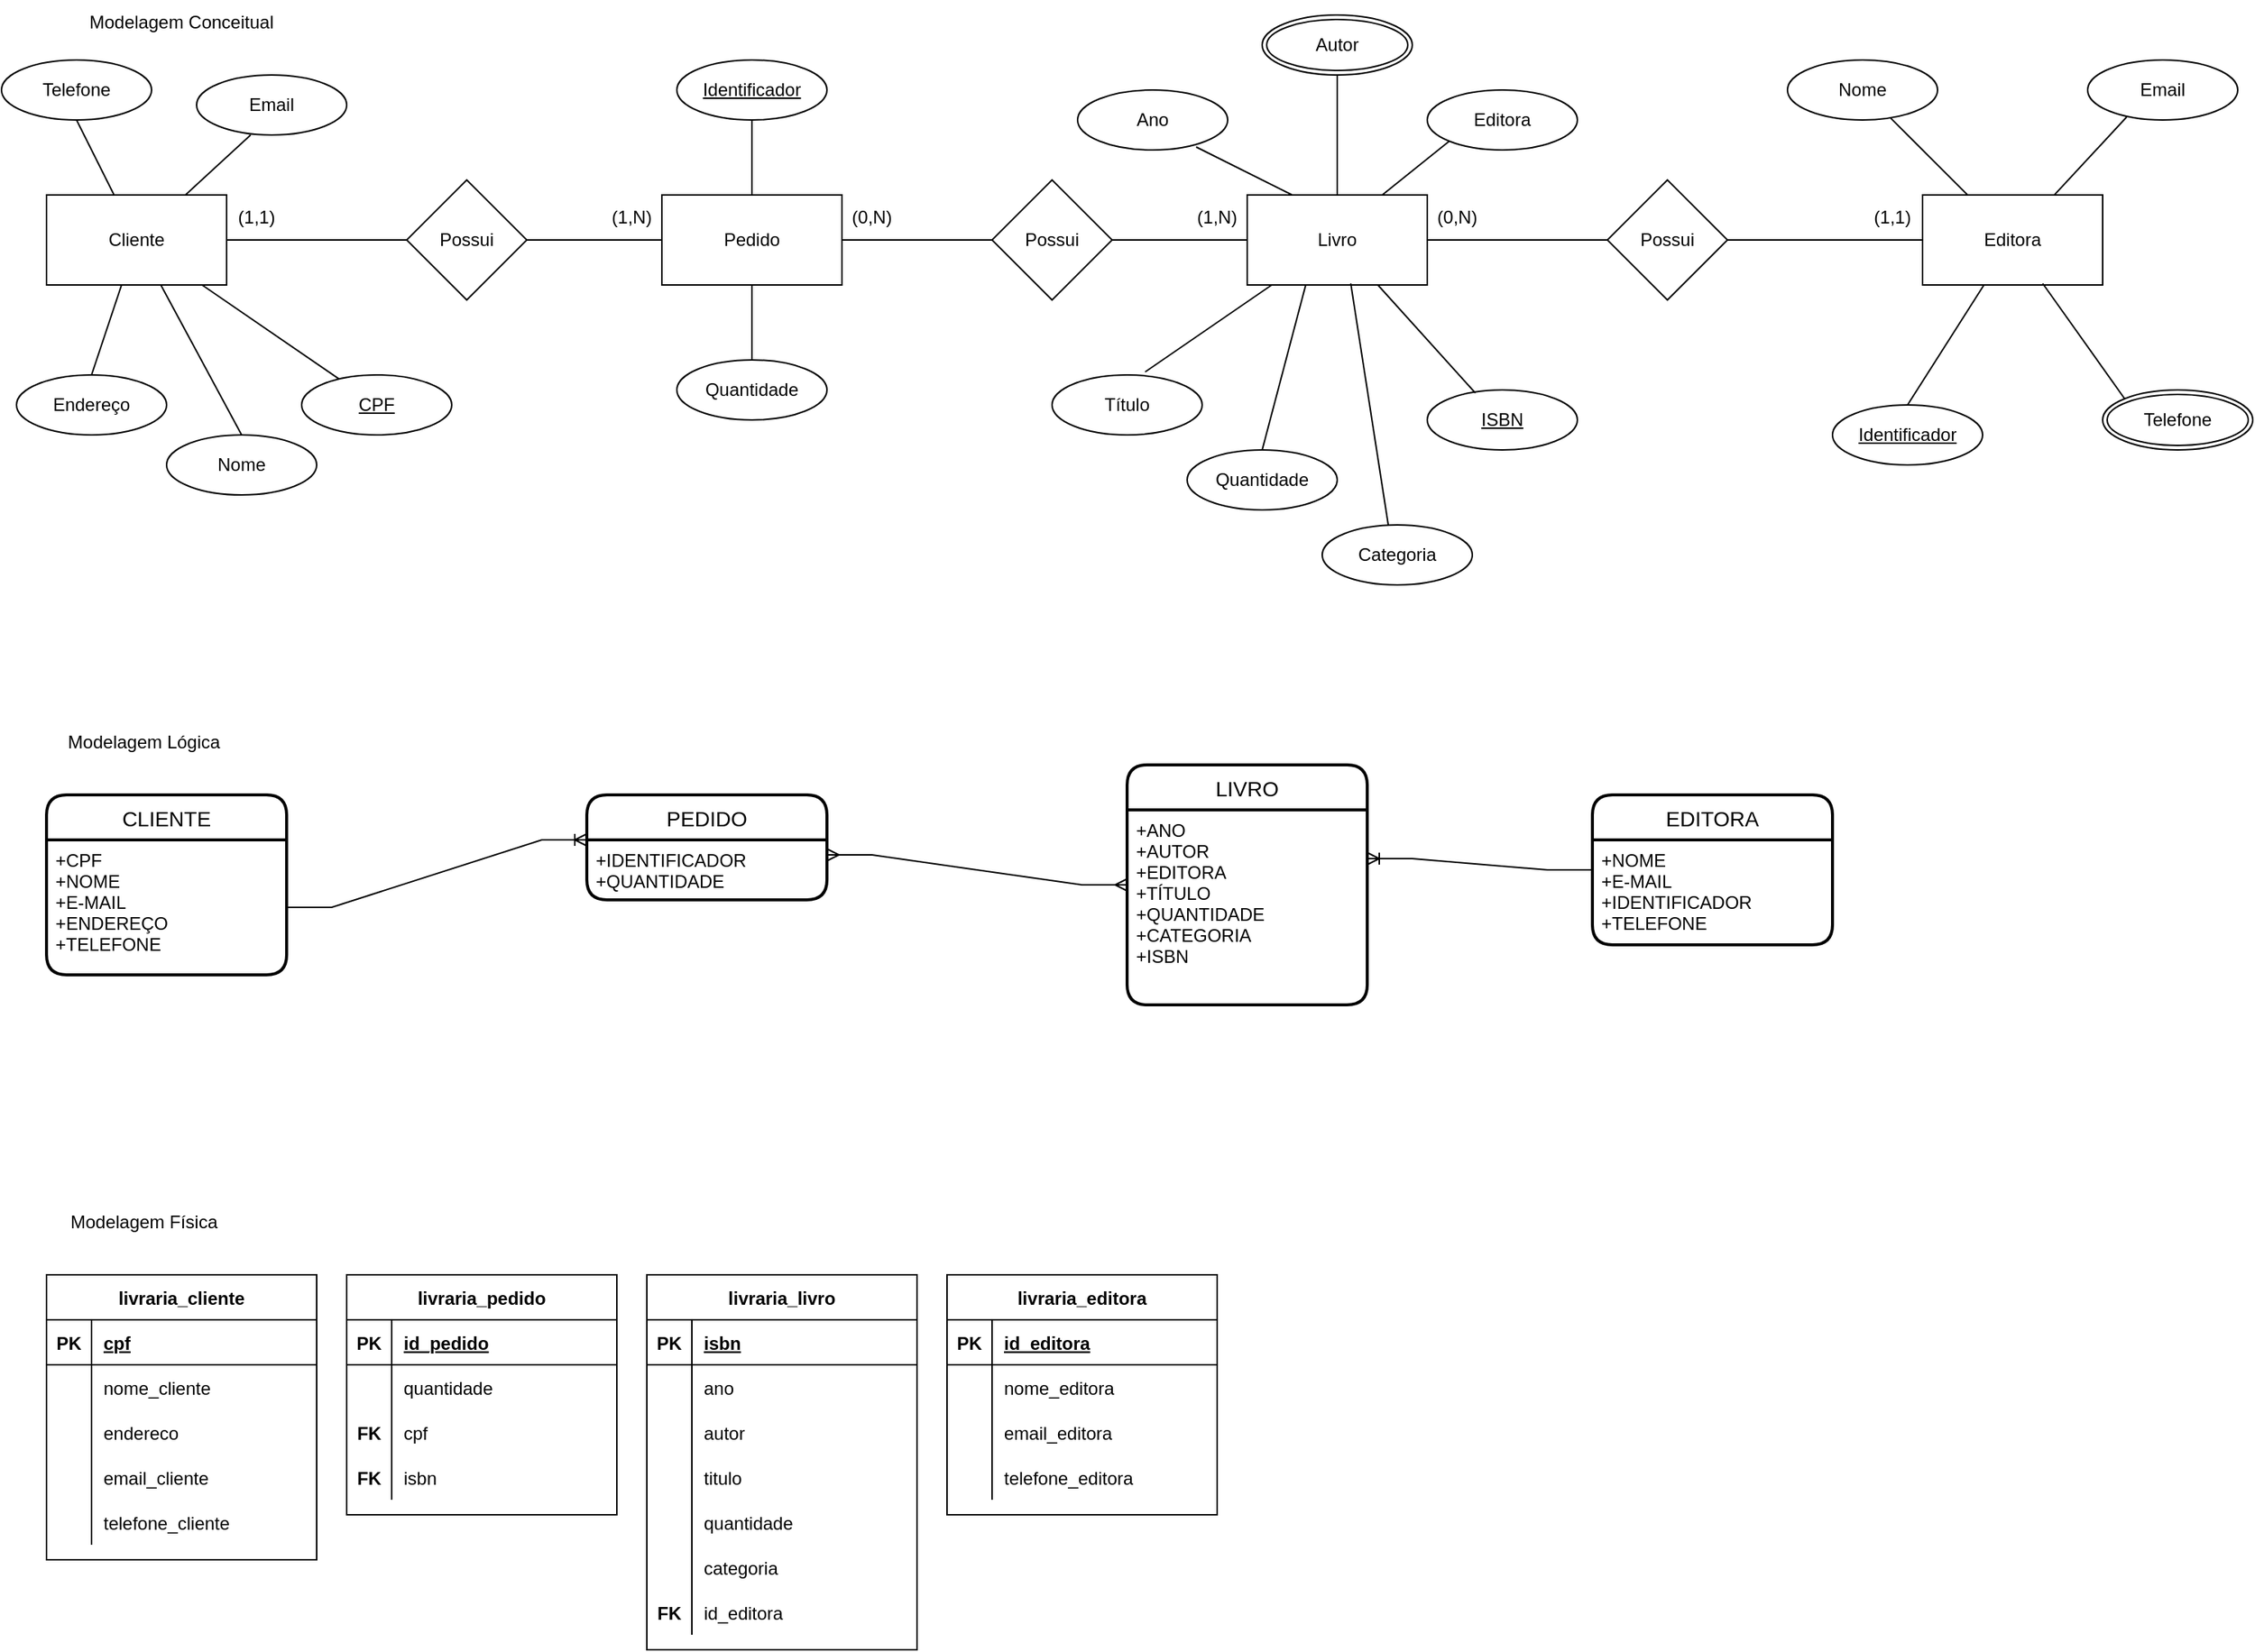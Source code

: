 <mxfile version="17.1.2" type="device"><diagram id="aeL4NRIXxnuGBuLV5gq4" name="Page-1"><mxGraphModel dx="1038" dy="579" grid="1" gridSize="10" guides="1" tooltips="1" connect="1" arrows="1" fold="1" page="1" pageScale="1" pageWidth="1654" pageHeight="1169" math="0" shadow="0"><root><mxCell id="0"/><mxCell id="1" parent="0"/><mxCell id="nJpO9xLrnRlAVoYFK3Wr-1" value="Cliente" style="rounded=0;whiteSpace=wrap;html=1;" parent="1" vertex="1"><mxGeometry x="40" y="140" width="120" height="60" as="geometry"/></mxCell><mxCell id="nJpO9xLrnRlAVoYFK3Wr-2" value="Livro" style="rounded=0;whiteSpace=wrap;html=1;" parent="1" vertex="1"><mxGeometry x="840" y="140" width="120" height="60" as="geometry"/></mxCell><mxCell id="nJpO9xLrnRlAVoYFK3Wr-3" value="Editora" style="rounded=0;whiteSpace=wrap;html=1;" parent="1" vertex="1"><mxGeometry x="1290" y="140" width="120" height="60" as="geometry"/></mxCell><mxCell id="nJpO9xLrnRlAVoYFK3Wr-4" value="Pedido" style="rounded=0;whiteSpace=wrap;html=1;" parent="1" vertex="1"><mxGeometry x="450" y="140" width="120" height="60" as="geometry"/></mxCell><mxCell id="nJpO9xLrnRlAVoYFK3Wr-5" value="Possui" style="rhombus;whiteSpace=wrap;html=1;" parent="1" vertex="1"><mxGeometry x="280" y="130" width="80" height="80" as="geometry"/></mxCell><mxCell id="nJpO9xLrnRlAVoYFK3Wr-7" value="" style="endArrow=none;html=1;rounded=0;exitX=0;exitY=0.5;exitDx=0;exitDy=0;entryX=1;entryY=0.5;entryDx=0;entryDy=0;" parent="1" source="nJpO9xLrnRlAVoYFK3Wr-5" target="nJpO9xLrnRlAVoYFK3Wr-1" edge="1"><mxGeometry width="50" height="50" relative="1" as="geometry"><mxPoint x="80" y="210" as="sourcePoint"/><mxPoint x="130" y="160" as="targetPoint"/></mxGeometry></mxCell><mxCell id="nJpO9xLrnRlAVoYFK3Wr-8" value="Possui" style="rhombus;whiteSpace=wrap;html=1;" parent="1" vertex="1"><mxGeometry x="670" y="130" width="80" height="80" as="geometry"/></mxCell><mxCell id="nJpO9xLrnRlAVoYFK3Wr-9" value="Possui" style="rhombus;whiteSpace=wrap;html=1;" parent="1" vertex="1"><mxGeometry x="1080" y="130" width="80" height="80" as="geometry"/></mxCell><mxCell id="nJpO9xLrnRlAVoYFK3Wr-10" value="" style="endArrow=none;html=1;rounded=0;entryX=1;entryY=0.5;entryDx=0;entryDy=0;exitX=0;exitY=0.5;exitDx=0;exitDy=0;" parent="1" source="nJpO9xLrnRlAVoYFK3Wr-4" target="nJpO9xLrnRlAVoYFK3Wr-5" edge="1"><mxGeometry width="50" height="50" relative="1" as="geometry"><mxPoint x="70" y="370" as="sourcePoint"/><mxPoint x="120" y="320" as="targetPoint"/></mxGeometry></mxCell><mxCell id="nJpO9xLrnRlAVoYFK3Wr-11" value="(1,1)" style="text;html=1;strokeColor=none;fillColor=none;align=center;verticalAlign=middle;whiteSpace=wrap;rounded=0;" parent="1" vertex="1"><mxGeometry x="150" y="140" width="60" height="30" as="geometry"/></mxCell><mxCell id="nJpO9xLrnRlAVoYFK3Wr-12" value="(1,N)" style="text;html=1;strokeColor=none;fillColor=none;align=center;verticalAlign=middle;whiteSpace=wrap;rounded=0;" parent="1" vertex="1"><mxGeometry x="400" y="140" width="60" height="30" as="geometry"/></mxCell><mxCell id="nJpO9xLrnRlAVoYFK3Wr-13" value="" style="endArrow=none;html=1;rounded=0;exitX=1;exitY=0.5;exitDx=0;exitDy=0;entryX=0;entryY=0.5;entryDx=0;entryDy=0;" parent="1" source="nJpO9xLrnRlAVoYFK3Wr-4" target="nJpO9xLrnRlAVoYFK3Wr-8" edge="1"><mxGeometry width="50" height="50" relative="1" as="geometry"><mxPoint x="200" y="490" as="sourcePoint"/><mxPoint x="250" y="440" as="targetPoint"/></mxGeometry></mxCell><mxCell id="nJpO9xLrnRlAVoYFK3Wr-14" value="" style="endArrow=none;html=1;rounded=0;exitX=1;exitY=0.5;exitDx=0;exitDy=0;entryX=0;entryY=0.5;entryDx=0;entryDy=0;" parent="1" source="nJpO9xLrnRlAVoYFK3Wr-8" target="nJpO9xLrnRlAVoYFK3Wr-2" edge="1"><mxGeometry width="50" height="50" relative="1" as="geometry"><mxPoint x="400" y="520" as="sourcePoint"/><mxPoint x="450" y="470" as="targetPoint"/></mxGeometry></mxCell><mxCell id="nJpO9xLrnRlAVoYFK3Wr-15" value="(0,N)" style="text;html=1;strokeColor=none;fillColor=none;align=center;verticalAlign=middle;whiteSpace=wrap;rounded=0;" parent="1" vertex="1"><mxGeometry x="560" y="140" width="60" height="30" as="geometry"/></mxCell><mxCell id="nJpO9xLrnRlAVoYFK3Wr-16" value="(1,N)" style="text;html=1;strokeColor=none;fillColor=none;align=center;verticalAlign=middle;whiteSpace=wrap;rounded=0;" parent="1" vertex="1"><mxGeometry x="790" y="140" width="60" height="30" as="geometry"/></mxCell><mxCell id="nJpO9xLrnRlAVoYFK3Wr-17" value="" style="endArrow=none;html=1;rounded=0;exitX=1;exitY=0.5;exitDx=0;exitDy=0;entryX=0;entryY=0.5;entryDx=0;entryDy=0;" parent="1" source="nJpO9xLrnRlAVoYFK3Wr-9" target="nJpO9xLrnRlAVoYFK3Wr-3" edge="1"><mxGeometry width="50" height="50" relative="1" as="geometry"><mxPoint x="540" y="200" as="sourcePoint"/><mxPoint x="590" y="150" as="targetPoint"/></mxGeometry></mxCell><mxCell id="nJpO9xLrnRlAVoYFK3Wr-18" value="" style="endArrow=none;html=1;rounded=0;entryX=0;entryY=0.5;entryDx=0;entryDy=0;exitX=1;exitY=0.5;exitDx=0;exitDy=0;" parent="1" source="nJpO9xLrnRlAVoYFK3Wr-2" target="nJpO9xLrnRlAVoYFK3Wr-9" edge="1"><mxGeometry width="50" height="50" relative="1" as="geometry"><mxPoint x="560" y="370" as="sourcePoint"/><mxPoint x="530" y="300" as="targetPoint"/></mxGeometry></mxCell><mxCell id="nJpO9xLrnRlAVoYFK3Wr-19" value="(1,1)" style="text;html=1;strokeColor=none;fillColor=none;align=center;verticalAlign=middle;whiteSpace=wrap;rounded=0;" parent="1" vertex="1"><mxGeometry x="1240" y="140" width="60" height="30" as="geometry"/></mxCell><mxCell id="nJpO9xLrnRlAVoYFK3Wr-20" value="(0,N)" style="text;html=1;strokeColor=none;fillColor=none;align=center;verticalAlign=middle;whiteSpace=wrap;rounded=0;" parent="1" vertex="1"><mxGeometry x="950" y="140" width="60" height="30" as="geometry"/></mxCell><mxCell id="nJpO9xLrnRlAVoYFK3Wr-26" value="" style="endArrow=none;html=1;rounded=0;" parent="1" source="nJpO9xLrnRlAVoYFK3Wr-33" target="nJpO9xLrnRlAVoYFK3Wr-1" edge="1"><mxGeometry relative="1" as="geometry"><mxPoint x="233" y="260" as="sourcePoint"/><mxPoint x="130" y="190" as="targetPoint"/></mxGeometry></mxCell><mxCell id="nJpO9xLrnRlAVoYFK3Wr-27" value="Nome" style="ellipse;whiteSpace=wrap;html=1;align=center;" parent="1" vertex="1"><mxGeometry x="120" y="300" width="100" height="40" as="geometry"/></mxCell><mxCell id="nJpO9xLrnRlAVoYFK3Wr-28" value="Endereço" style="ellipse;whiteSpace=wrap;html=1;align=center;" parent="1" vertex="1"><mxGeometry x="20" y="260" width="100" height="40" as="geometry"/></mxCell><mxCell id="nJpO9xLrnRlAVoYFK3Wr-29" value="Telefone" style="ellipse;whiteSpace=wrap;html=1;align=center;" parent="1" vertex="1"><mxGeometry x="10" y="50" width="100" height="40" as="geometry"/></mxCell><mxCell id="nJpO9xLrnRlAVoYFK3Wr-30" value="Email" style="ellipse;whiteSpace=wrap;html=1;align=center;" parent="1" vertex="1"><mxGeometry x="140" y="60" width="100" height="40" as="geometry"/></mxCell><mxCell id="nJpO9xLrnRlAVoYFK3Wr-31" value="" style="endArrow=none;html=1;rounded=0;entryX=0.5;entryY=0;entryDx=0;entryDy=0;" parent="1" source="nJpO9xLrnRlAVoYFK3Wr-1" target="nJpO9xLrnRlAVoYFK3Wr-27" edge="1"><mxGeometry relative="1" as="geometry"><mxPoint x="80" y="380" as="sourcePoint"/><mxPoint x="240" y="380" as="targetPoint"/></mxGeometry></mxCell><mxCell id="nJpO9xLrnRlAVoYFK3Wr-32" value="" style="endArrow=none;html=1;rounded=0;exitX=0.5;exitY=0;exitDx=0;exitDy=0;" parent="1" source="nJpO9xLrnRlAVoYFK3Wr-28" target="nJpO9xLrnRlAVoYFK3Wr-1" edge="1"><mxGeometry relative="1" as="geometry"><mxPoint x="70" y="370" as="sourcePoint"/><mxPoint x="230" y="370" as="targetPoint"/></mxGeometry></mxCell><mxCell id="nJpO9xLrnRlAVoYFK3Wr-33" value="CPF" style="ellipse;whiteSpace=wrap;html=1;align=center;fontStyle=4;" parent="1" vertex="1"><mxGeometry x="210" y="260" width="100" height="40" as="geometry"/></mxCell><mxCell id="nJpO9xLrnRlAVoYFK3Wr-34" value="" style="endArrow=none;html=1;rounded=0;exitX=0.36;exitY=1;exitDx=0;exitDy=0;exitPerimeter=0;" parent="1" source="nJpO9xLrnRlAVoYFK3Wr-30" target="nJpO9xLrnRlAVoYFK3Wr-1" edge="1"><mxGeometry relative="1" as="geometry"><mxPoint x="360" y="80" as="sourcePoint"/><mxPoint x="520" y="80" as="targetPoint"/></mxGeometry></mxCell><mxCell id="nJpO9xLrnRlAVoYFK3Wr-35" value="" style="endArrow=none;html=1;rounded=0;exitX=0.5;exitY=1;exitDx=0;exitDy=0;" parent="1" source="nJpO9xLrnRlAVoYFK3Wr-29" target="nJpO9xLrnRlAVoYFK3Wr-1" edge="1"><mxGeometry relative="1" as="geometry"><mxPoint x="330" y="60" as="sourcePoint"/><mxPoint x="490" y="60" as="targetPoint"/></mxGeometry></mxCell><mxCell id="nJpO9xLrnRlAVoYFK3Wr-36" value="Título" style="ellipse;whiteSpace=wrap;html=1;align=center;" parent="1" vertex="1"><mxGeometry x="710" y="260" width="100" height="40" as="geometry"/></mxCell><mxCell id="nJpO9xLrnRlAVoYFK3Wr-37" value="Categoria" style="ellipse;whiteSpace=wrap;html=1;align=center;" parent="1" vertex="1"><mxGeometry x="890" y="360" width="100" height="40" as="geometry"/></mxCell><mxCell id="nJpO9xLrnRlAVoYFK3Wr-39" value="Ano" style="ellipse;whiteSpace=wrap;html=1;align=center;" parent="1" vertex="1"><mxGeometry x="727" y="70" width="100" height="40" as="geometry"/></mxCell><mxCell id="nJpO9xLrnRlAVoYFK3Wr-40" value="Editora" style="ellipse;whiteSpace=wrap;html=1;align=center;" parent="1" vertex="1"><mxGeometry x="960" y="70" width="100" height="40" as="geometry"/></mxCell><mxCell id="nJpO9xLrnRlAVoYFK3Wr-41" value="Autor" style="ellipse;shape=doubleEllipse;margin=3;whiteSpace=wrap;html=1;align=center;" parent="1" vertex="1"><mxGeometry x="850" y="20" width="100" height="40" as="geometry"/></mxCell><mxCell id="nJpO9xLrnRlAVoYFK3Wr-42" value="ISBN" style="ellipse;whiteSpace=wrap;html=1;align=center;fontStyle=4;" parent="1" vertex="1"><mxGeometry x="960" y="270" width="100" height="40" as="geometry"/></mxCell><mxCell id="nJpO9xLrnRlAVoYFK3Wr-43" value="Quantidade" style="ellipse;whiteSpace=wrap;html=1;align=center;" parent="1" vertex="1"><mxGeometry x="800" y="310" width="100" height="40" as="geometry"/></mxCell><mxCell id="nJpO9xLrnRlAVoYFK3Wr-45" value="" style="endArrow=none;html=1;rounded=0;exitX=0.62;exitY=-0.05;exitDx=0;exitDy=0;exitPerimeter=0;" parent="1" source="nJpO9xLrnRlAVoYFK3Wr-36" target="nJpO9xLrnRlAVoYFK3Wr-2" edge="1"><mxGeometry relative="1" as="geometry"><mxPoint x="760" y="220" as="sourcePoint"/><mxPoint x="920" y="220" as="targetPoint"/></mxGeometry></mxCell><mxCell id="nJpO9xLrnRlAVoYFK3Wr-46" value="" style="endArrow=none;html=1;rounded=0;exitX=0.5;exitY=0;exitDx=0;exitDy=0;entryX=0.325;entryY=1;entryDx=0;entryDy=0;entryPerimeter=0;" parent="1" source="nJpO9xLrnRlAVoYFK3Wr-43" target="nJpO9xLrnRlAVoYFK3Wr-2" edge="1"><mxGeometry relative="1" as="geometry"><mxPoint x="850" y="260" as="sourcePoint"/><mxPoint x="1010" y="260" as="targetPoint"/></mxGeometry></mxCell><mxCell id="nJpO9xLrnRlAVoYFK3Wr-48" value="" style="endArrow=none;html=1;rounded=0;exitX=0.44;exitY=0;exitDx=0;exitDy=0;exitPerimeter=0;entryX=0.575;entryY=0.983;entryDx=0;entryDy=0;entryPerimeter=0;" parent="1" source="nJpO9xLrnRlAVoYFK3Wr-37" target="nJpO9xLrnRlAVoYFK3Wr-2" edge="1"><mxGeometry relative="1" as="geometry"><mxPoint x="910" y="240" as="sourcePoint"/><mxPoint x="1070" y="240" as="targetPoint"/></mxGeometry></mxCell><mxCell id="nJpO9xLrnRlAVoYFK3Wr-49" value="" style="endArrow=none;html=1;rounded=0;exitX=0.32;exitY=0.05;exitDx=0;exitDy=0;exitPerimeter=0;" parent="1" source="nJpO9xLrnRlAVoYFK3Wr-42" target="nJpO9xLrnRlAVoYFK3Wr-2" edge="1"><mxGeometry relative="1" as="geometry"><mxPoint x="1010" y="220" as="sourcePoint"/><mxPoint x="1170" y="220" as="targetPoint"/></mxGeometry></mxCell><mxCell id="nJpO9xLrnRlAVoYFK3Wr-50" value="" style="endArrow=none;html=1;rounded=0;entryX=0.25;entryY=0;entryDx=0;entryDy=0;exitX=0.79;exitY=0.95;exitDx=0;exitDy=0;exitPerimeter=0;" parent="1" source="nJpO9xLrnRlAVoYFK3Wr-39" target="nJpO9xLrnRlAVoYFK3Wr-2" edge="1"><mxGeometry relative="1" as="geometry"><mxPoint x="540" y="250" as="sourcePoint"/><mxPoint x="700" y="250" as="targetPoint"/></mxGeometry></mxCell><mxCell id="nJpO9xLrnRlAVoYFK3Wr-51" value="" style="endArrow=none;html=1;rounded=0;entryX=0.5;entryY=0;entryDx=0;entryDy=0;exitX=0.5;exitY=1;exitDx=0;exitDy=0;" parent="1" source="nJpO9xLrnRlAVoYFK3Wr-41" target="nJpO9xLrnRlAVoYFK3Wr-2" edge="1"><mxGeometry relative="1" as="geometry"><mxPoint x="650" y="430" as="sourcePoint"/><mxPoint x="810" y="430" as="targetPoint"/></mxGeometry></mxCell><mxCell id="nJpO9xLrnRlAVoYFK3Wr-52" value="" style="endArrow=none;html=1;rounded=0;entryX=0.75;entryY=0;entryDx=0;entryDy=0;exitX=0;exitY=1;exitDx=0;exitDy=0;" parent="1" source="nJpO9xLrnRlAVoYFK3Wr-40" target="nJpO9xLrnRlAVoYFK3Wr-2" edge="1"><mxGeometry relative="1" as="geometry"><mxPoint x="600" y="360" as="sourcePoint"/><mxPoint x="760" y="360" as="targetPoint"/></mxGeometry></mxCell><mxCell id="nJpO9xLrnRlAVoYFK3Wr-53" value="Nome" style="ellipse;whiteSpace=wrap;html=1;align=center;" parent="1" vertex="1"><mxGeometry x="1200" y="50" width="100" height="40" as="geometry"/></mxCell><mxCell id="nJpO9xLrnRlAVoYFK3Wr-54" value="Email" style="ellipse;whiteSpace=wrap;html=1;align=center;" parent="1" vertex="1"><mxGeometry x="1400" y="50" width="100" height="40" as="geometry"/></mxCell><mxCell id="nJpO9xLrnRlAVoYFK3Wr-55" value="Telefone" style="ellipse;shape=doubleEllipse;margin=3;whiteSpace=wrap;html=1;align=center;" parent="1" vertex="1"><mxGeometry x="1410" y="270" width="100" height="40" as="geometry"/></mxCell><mxCell id="nJpO9xLrnRlAVoYFK3Wr-56" value="Identificador" style="ellipse;whiteSpace=wrap;html=1;align=center;fontStyle=4;" parent="1" vertex="1"><mxGeometry x="1230" y="280" width="100" height="40" as="geometry"/></mxCell><mxCell id="nJpO9xLrnRlAVoYFK3Wr-57" value="" style="endArrow=none;html=1;rounded=0;exitX=0.5;exitY=0;exitDx=0;exitDy=0;" parent="1" source="nJpO9xLrnRlAVoYFK3Wr-56" target="nJpO9xLrnRlAVoYFK3Wr-3" edge="1"><mxGeometry relative="1" as="geometry"><mxPoint x="1350" y="350" as="sourcePoint"/><mxPoint x="1510" y="350" as="targetPoint"/></mxGeometry></mxCell><mxCell id="nJpO9xLrnRlAVoYFK3Wr-58" value="" style="endArrow=none;html=1;rounded=0;exitX=0;exitY=0;exitDx=0;exitDy=0;entryX=0.667;entryY=0.983;entryDx=0;entryDy=0;entryPerimeter=0;" parent="1" source="nJpO9xLrnRlAVoYFK3Wr-55" target="nJpO9xLrnRlAVoYFK3Wr-3" edge="1"><mxGeometry relative="1" as="geometry"><mxPoint x="1490" y="370" as="sourcePoint"/><mxPoint x="1650" y="370" as="targetPoint"/></mxGeometry></mxCell><mxCell id="nJpO9xLrnRlAVoYFK3Wr-59" value="" style="endArrow=none;html=1;rounded=0;exitX=0.26;exitY=0.95;exitDx=0;exitDy=0;exitPerimeter=0;" parent="1" source="nJpO9xLrnRlAVoYFK3Wr-54" target="nJpO9xLrnRlAVoYFK3Wr-3" edge="1"><mxGeometry relative="1" as="geometry"><mxPoint x="1480" y="180" as="sourcePoint"/><mxPoint x="1640" y="180" as="targetPoint"/></mxGeometry></mxCell><mxCell id="nJpO9xLrnRlAVoYFK3Wr-60" value="" style="endArrow=none;html=1;rounded=0;entryX=0.25;entryY=0;entryDx=0;entryDy=0;" parent="1" source="nJpO9xLrnRlAVoYFK3Wr-53" target="nJpO9xLrnRlAVoYFK3Wr-3" edge="1"><mxGeometry relative="1" as="geometry"><mxPoint x="1330" y="390" as="sourcePoint"/><mxPoint x="1490" y="390" as="targetPoint"/></mxGeometry></mxCell><mxCell id="nJpO9xLrnRlAVoYFK3Wr-62" value="Quantidade" style="ellipse;whiteSpace=wrap;html=1;align=center;" parent="1" vertex="1"><mxGeometry x="460" y="250" width="100" height="40" as="geometry"/></mxCell><mxCell id="nJpO9xLrnRlAVoYFK3Wr-63" value="" style="endArrow=none;html=1;rounded=0;exitX=0.5;exitY=1;exitDx=0;exitDy=0;entryX=0.5;entryY=0;entryDx=0;entryDy=0;" parent="1" source="nJpO9xLrnRlAVoYFK3Wr-64" target="nJpO9xLrnRlAVoYFK3Wr-4" edge="1"><mxGeometry relative="1" as="geometry"><mxPoint x="590" y="60" as="sourcePoint"/><mxPoint x="750" y="60" as="targetPoint"/></mxGeometry></mxCell><mxCell id="nJpO9xLrnRlAVoYFK3Wr-64" value="Identificador" style="ellipse;whiteSpace=wrap;html=1;align=center;fontStyle=4;" parent="1" vertex="1"><mxGeometry x="460" y="50" width="100" height="40" as="geometry"/></mxCell><mxCell id="nJpO9xLrnRlAVoYFK3Wr-65" value="" style="endArrow=none;html=1;rounded=0;exitX=0.5;exitY=1;exitDx=0;exitDy=0;entryX=0.5;entryY=0;entryDx=0;entryDy=0;" parent="1" source="nJpO9xLrnRlAVoYFK3Wr-4" target="nJpO9xLrnRlAVoYFK3Wr-62" edge="1"><mxGeometry relative="1" as="geometry"><mxPoint x="560" y="330" as="sourcePoint"/><mxPoint x="720" y="330" as="targetPoint"/></mxGeometry></mxCell><mxCell id="nJpO9xLrnRlAVoYFK3Wr-66" value="CLIENTE" style="swimlane;childLayout=stackLayout;horizontal=1;startSize=30;horizontalStack=0;rounded=1;fontSize=14;fontStyle=0;strokeWidth=2;resizeParent=0;resizeLast=1;shadow=0;dashed=0;align=center;" parent="1" vertex="1"><mxGeometry x="40" y="540" width="160" height="120" as="geometry"/></mxCell><mxCell id="nJpO9xLrnRlAVoYFK3Wr-67" value="+CPF&#10;+NOME&#10;+E-MAIL&#10;+ENDEREÇO&#10;+TELEFONE" style="align=left;strokeColor=none;fillColor=none;spacingLeft=4;fontSize=12;verticalAlign=top;resizable=0;rotatable=0;part=1;" parent="nJpO9xLrnRlAVoYFK3Wr-66" vertex="1"><mxGeometry y="30" width="160" height="90" as="geometry"/></mxCell><mxCell id="nJpO9xLrnRlAVoYFK3Wr-68" value="PEDIDO" style="swimlane;childLayout=stackLayout;horizontal=1;startSize=30;horizontalStack=0;rounded=1;fontSize=14;fontStyle=0;strokeWidth=2;resizeParent=0;resizeLast=1;shadow=0;dashed=0;align=center;" parent="1" vertex="1"><mxGeometry x="400" y="540" width="160" height="70" as="geometry"/></mxCell><mxCell id="nJpO9xLrnRlAVoYFK3Wr-69" value="+IDENTIFICADOR&#10;+QUANTIDADE&#10;" style="align=left;strokeColor=none;fillColor=none;spacingLeft=4;fontSize=12;verticalAlign=top;resizable=0;rotatable=0;part=1;" parent="nJpO9xLrnRlAVoYFK3Wr-68" vertex="1"><mxGeometry y="30" width="160" height="40" as="geometry"/></mxCell><mxCell id="nJpO9xLrnRlAVoYFK3Wr-70" value="LIVRO" style="swimlane;childLayout=stackLayout;horizontal=1;startSize=30;horizontalStack=0;rounded=1;fontSize=14;fontStyle=0;strokeWidth=2;resizeParent=0;resizeLast=1;shadow=0;dashed=0;align=center;" parent="1" vertex="1"><mxGeometry x="760" y="520" width="160" height="160" as="geometry"/></mxCell><mxCell id="nJpO9xLrnRlAVoYFK3Wr-71" value="+ANO&#10;+AUTOR&#10;+EDITORA&#10;+TÍTULO&#10;+QUANTIDADE&#10;+CATEGORIA&#10;+ISBN" style="align=left;strokeColor=none;fillColor=none;spacingLeft=4;fontSize=12;verticalAlign=top;resizable=0;rotatable=0;part=1;" parent="nJpO9xLrnRlAVoYFK3Wr-70" vertex="1"><mxGeometry y="30" width="160" height="130" as="geometry"/></mxCell><mxCell id="nJpO9xLrnRlAVoYFK3Wr-72" value="EDITORA" style="swimlane;childLayout=stackLayout;horizontal=1;startSize=30;horizontalStack=0;rounded=1;fontSize=14;fontStyle=0;strokeWidth=2;resizeParent=0;resizeLast=1;shadow=0;dashed=0;align=center;" parent="1" vertex="1"><mxGeometry x="1070" y="540" width="160" height="100" as="geometry"/></mxCell><mxCell id="nJpO9xLrnRlAVoYFK3Wr-73" value="+NOME&#10;+E-MAIL&#10;+IDENTIFICADOR&#10;+TELEFONE" style="align=left;strokeColor=none;fillColor=none;spacingLeft=4;fontSize=12;verticalAlign=top;resizable=0;rotatable=0;part=1;" parent="nJpO9xLrnRlAVoYFK3Wr-72" vertex="1"><mxGeometry y="30" width="160" height="70" as="geometry"/></mxCell><mxCell id="nJpO9xLrnRlAVoYFK3Wr-74" value="livraria_cliente" style="shape=table;startSize=30;container=1;collapsible=1;childLayout=tableLayout;fixedRows=1;rowLines=0;fontStyle=1;align=center;resizeLast=1;" parent="1" vertex="1"><mxGeometry x="40" y="860" width="180" height="190" as="geometry"/></mxCell><mxCell id="nJpO9xLrnRlAVoYFK3Wr-75" value="" style="shape=tableRow;horizontal=0;startSize=0;swimlaneHead=0;swimlaneBody=0;fillColor=none;collapsible=0;dropTarget=0;points=[[0,0.5],[1,0.5]];portConstraint=eastwest;top=0;left=0;right=0;bottom=1;" parent="nJpO9xLrnRlAVoYFK3Wr-74" vertex="1"><mxGeometry y="30" width="180" height="30" as="geometry"/></mxCell><mxCell id="nJpO9xLrnRlAVoYFK3Wr-76" value="PK" style="shape=partialRectangle;connectable=0;fillColor=none;top=0;left=0;bottom=0;right=0;fontStyle=1;overflow=hidden;" parent="nJpO9xLrnRlAVoYFK3Wr-75" vertex="1"><mxGeometry width="30" height="30" as="geometry"><mxRectangle width="30" height="30" as="alternateBounds"/></mxGeometry></mxCell><mxCell id="nJpO9xLrnRlAVoYFK3Wr-77" value="cpf" style="shape=partialRectangle;connectable=0;fillColor=none;top=0;left=0;bottom=0;right=0;align=left;spacingLeft=6;fontStyle=5;overflow=hidden;" parent="nJpO9xLrnRlAVoYFK3Wr-75" vertex="1"><mxGeometry x="30" width="150" height="30" as="geometry"><mxRectangle width="150" height="30" as="alternateBounds"/></mxGeometry></mxCell><mxCell id="nJpO9xLrnRlAVoYFK3Wr-78" value="" style="shape=tableRow;horizontal=0;startSize=0;swimlaneHead=0;swimlaneBody=0;fillColor=none;collapsible=0;dropTarget=0;points=[[0,0.5],[1,0.5]];portConstraint=eastwest;top=0;left=0;right=0;bottom=0;" parent="nJpO9xLrnRlAVoYFK3Wr-74" vertex="1"><mxGeometry y="60" width="180" height="30" as="geometry"/></mxCell><mxCell id="nJpO9xLrnRlAVoYFK3Wr-79" value="" style="shape=partialRectangle;connectable=0;fillColor=none;top=0;left=0;bottom=0;right=0;editable=1;overflow=hidden;" parent="nJpO9xLrnRlAVoYFK3Wr-78" vertex="1"><mxGeometry width="30" height="30" as="geometry"><mxRectangle width="30" height="30" as="alternateBounds"/></mxGeometry></mxCell><mxCell id="nJpO9xLrnRlAVoYFK3Wr-80" value="nome_cliente" style="shape=partialRectangle;connectable=0;fillColor=none;top=0;left=0;bottom=0;right=0;align=left;spacingLeft=6;overflow=hidden;" parent="nJpO9xLrnRlAVoYFK3Wr-78" vertex="1"><mxGeometry x="30" width="150" height="30" as="geometry"><mxRectangle width="150" height="30" as="alternateBounds"/></mxGeometry></mxCell><mxCell id="nJpO9xLrnRlAVoYFK3Wr-81" value="" style="shape=tableRow;horizontal=0;startSize=0;swimlaneHead=0;swimlaneBody=0;fillColor=none;collapsible=0;dropTarget=0;points=[[0,0.5],[1,0.5]];portConstraint=eastwest;top=0;left=0;right=0;bottom=0;" parent="nJpO9xLrnRlAVoYFK3Wr-74" vertex="1"><mxGeometry y="90" width="180" height="30" as="geometry"/></mxCell><mxCell id="nJpO9xLrnRlAVoYFK3Wr-82" value="" style="shape=partialRectangle;connectable=0;fillColor=none;top=0;left=0;bottom=0;right=0;editable=1;overflow=hidden;" parent="nJpO9xLrnRlAVoYFK3Wr-81" vertex="1"><mxGeometry width="30" height="30" as="geometry"><mxRectangle width="30" height="30" as="alternateBounds"/></mxGeometry></mxCell><mxCell id="nJpO9xLrnRlAVoYFK3Wr-83" value="endereco" style="shape=partialRectangle;connectable=0;fillColor=none;top=0;left=0;bottom=0;right=0;align=left;spacingLeft=6;overflow=hidden;" parent="nJpO9xLrnRlAVoYFK3Wr-81" vertex="1"><mxGeometry x="30" width="150" height="30" as="geometry"><mxRectangle width="150" height="30" as="alternateBounds"/></mxGeometry></mxCell><mxCell id="nJpO9xLrnRlAVoYFK3Wr-84" value="" style="shape=tableRow;horizontal=0;startSize=0;swimlaneHead=0;swimlaneBody=0;fillColor=none;collapsible=0;dropTarget=0;points=[[0,0.5],[1,0.5]];portConstraint=eastwest;top=0;left=0;right=0;bottom=0;" parent="nJpO9xLrnRlAVoYFK3Wr-74" vertex="1"><mxGeometry y="120" width="180" height="30" as="geometry"/></mxCell><mxCell id="nJpO9xLrnRlAVoYFK3Wr-85" value="" style="shape=partialRectangle;connectable=0;fillColor=none;top=0;left=0;bottom=0;right=0;editable=1;overflow=hidden;" parent="nJpO9xLrnRlAVoYFK3Wr-84" vertex="1"><mxGeometry width="30" height="30" as="geometry"><mxRectangle width="30" height="30" as="alternateBounds"/></mxGeometry></mxCell><mxCell id="nJpO9xLrnRlAVoYFK3Wr-86" value="email_cliente" style="shape=partialRectangle;connectable=0;fillColor=none;top=0;left=0;bottom=0;right=0;align=left;spacingLeft=6;overflow=hidden;" parent="nJpO9xLrnRlAVoYFK3Wr-84" vertex="1"><mxGeometry x="30" width="150" height="30" as="geometry"><mxRectangle width="150" height="30" as="alternateBounds"/></mxGeometry></mxCell><mxCell id="nJpO9xLrnRlAVoYFK3Wr-131" value="" style="shape=tableRow;horizontal=0;startSize=0;swimlaneHead=0;swimlaneBody=0;fillColor=none;collapsible=0;dropTarget=0;points=[[0,0.5],[1,0.5]];portConstraint=eastwest;top=0;left=0;right=0;bottom=0;" parent="nJpO9xLrnRlAVoYFK3Wr-74" vertex="1"><mxGeometry y="150" width="180" height="30" as="geometry"/></mxCell><mxCell id="nJpO9xLrnRlAVoYFK3Wr-132" value="" style="shape=partialRectangle;connectable=0;fillColor=none;top=0;left=0;bottom=0;right=0;editable=1;overflow=hidden;" parent="nJpO9xLrnRlAVoYFK3Wr-131" vertex="1"><mxGeometry width="30" height="30" as="geometry"><mxRectangle width="30" height="30" as="alternateBounds"/></mxGeometry></mxCell><mxCell id="nJpO9xLrnRlAVoYFK3Wr-133" value="telefone_cliente" style="shape=partialRectangle;connectable=0;fillColor=none;top=0;left=0;bottom=0;right=0;align=left;spacingLeft=6;overflow=hidden;" parent="nJpO9xLrnRlAVoYFK3Wr-131" vertex="1"><mxGeometry x="30" width="150" height="30" as="geometry"><mxRectangle width="150" height="30" as="alternateBounds"/></mxGeometry></mxCell><mxCell id="nJpO9xLrnRlAVoYFK3Wr-87" value="livraria_pedido" style="shape=table;startSize=30;container=1;collapsible=1;childLayout=tableLayout;fixedRows=1;rowLines=0;fontStyle=1;align=center;resizeLast=1;" parent="1" vertex="1"><mxGeometry x="240" y="860" width="180" height="160" as="geometry"/></mxCell><mxCell id="nJpO9xLrnRlAVoYFK3Wr-88" value="" style="shape=tableRow;horizontal=0;startSize=0;swimlaneHead=0;swimlaneBody=0;fillColor=none;collapsible=0;dropTarget=0;points=[[0,0.5],[1,0.5]];portConstraint=eastwest;top=0;left=0;right=0;bottom=1;" parent="nJpO9xLrnRlAVoYFK3Wr-87" vertex="1"><mxGeometry y="30" width="180" height="30" as="geometry"/></mxCell><mxCell id="nJpO9xLrnRlAVoYFK3Wr-89" value="PK" style="shape=partialRectangle;connectable=0;fillColor=none;top=0;left=0;bottom=0;right=0;fontStyle=1;overflow=hidden;" parent="nJpO9xLrnRlAVoYFK3Wr-88" vertex="1"><mxGeometry width="30" height="30" as="geometry"><mxRectangle width="30" height="30" as="alternateBounds"/></mxGeometry></mxCell><mxCell id="nJpO9xLrnRlAVoYFK3Wr-90" value="id_pedido" style="shape=partialRectangle;connectable=0;fillColor=none;top=0;left=0;bottom=0;right=0;align=left;spacingLeft=6;fontStyle=5;overflow=hidden;" parent="nJpO9xLrnRlAVoYFK3Wr-88" vertex="1"><mxGeometry x="30" width="150" height="30" as="geometry"><mxRectangle width="150" height="30" as="alternateBounds"/></mxGeometry></mxCell><mxCell id="nJpO9xLrnRlAVoYFK3Wr-91" value="" style="shape=tableRow;horizontal=0;startSize=0;swimlaneHead=0;swimlaneBody=0;fillColor=none;collapsible=0;dropTarget=0;points=[[0,0.5],[1,0.5]];portConstraint=eastwest;top=0;left=0;right=0;bottom=0;" parent="nJpO9xLrnRlAVoYFK3Wr-87" vertex="1"><mxGeometry y="60" width="180" height="30" as="geometry"/></mxCell><mxCell id="nJpO9xLrnRlAVoYFK3Wr-92" value="" style="shape=partialRectangle;connectable=0;fillColor=none;top=0;left=0;bottom=0;right=0;editable=1;overflow=hidden;" parent="nJpO9xLrnRlAVoYFK3Wr-91" vertex="1"><mxGeometry width="30" height="30" as="geometry"><mxRectangle width="30" height="30" as="alternateBounds"/></mxGeometry></mxCell><mxCell id="nJpO9xLrnRlAVoYFK3Wr-93" value="quantidade" style="shape=partialRectangle;connectable=0;fillColor=none;top=0;left=0;bottom=0;right=0;align=left;spacingLeft=6;overflow=hidden;" parent="nJpO9xLrnRlAVoYFK3Wr-91" vertex="1"><mxGeometry x="30" width="150" height="30" as="geometry"><mxRectangle width="150" height="30" as="alternateBounds"/></mxGeometry></mxCell><mxCell id="nJpO9xLrnRlAVoYFK3Wr-94" value="" style="shape=tableRow;horizontal=0;startSize=0;swimlaneHead=0;swimlaneBody=0;fillColor=none;collapsible=0;dropTarget=0;points=[[0,0.5],[1,0.5]];portConstraint=eastwest;top=0;left=0;right=0;bottom=0;" parent="nJpO9xLrnRlAVoYFK3Wr-87" vertex="1"><mxGeometry y="90" width="180" height="30" as="geometry"/></mxCell><mxCell id="nJpO9xLrnRlAVoYFK3Wr-95" value="FK" style="shape=partialRectangle;connectable=0;fillColor=none;top=0;left=0;bottom=0;right=0;editable=1;overflow=hidden;fontStyle=1" parent="nJpO9xLrnRlAVoYFK3Wr-94" vertex="1"><mxGeometry width="30" height="30" as="geometry"><mxRectangle width="30" height="30" as="alternateBounds"/></mxGeometry></mxCell><mxCell id="nJpO9xLrnRlAVoYFK3Wr-96" value="cpf" style="shape=partialRectangle;connectable=0;fillColor=none;top=0;left=0;bottom=0;right=0;align=left;spacingLeft=6;overflow=hidden;" parent="nJpO9xLrnRlAVoYFK3Wr-94" vertex="1"><mxGeometry x="30" width="150" height="30" as="geometry"><mxRectangle width="150" height="30" as="alternateBounds"/></mxGeometry></mxCell><mxCell id="nJpO9xLrnRlAVoYFK3Wr-97" value="" style="shape=tableRow;horizontal=0;startSize=0;swimlaneHead=0;swimlaneBody=0;fillColor=none;collapsible=0;dropTarget=0;points=[[0,0.5],[1,0.5]];portConstraint=eastwest;top=0;left=0;right=0;bottom=0;" parent="nJpO9xLrnRlAVoYFK3Wr-87" vertex="1"><mxGeometry y="120" width="180" height="30" as="geometry"/></mxCell><mxCell id="nJpO9xLrnRlAVoYFK3Wr-98" value="FK" style="shape=partialRectangle;connectable=0;fillColor=none;top=0;left=0;bottom=0;right=0;editable=1;overflow=hidden;fontStyle=1" parent="nJpO9xLrnRlAVoYFK3Wr-97" vertex="1"><mxGeometry width="30" height="30" as="geometry"><mxRectangle width="30" height="30" as="alternateBounds"/></mxGeometry></mxCell><mxCell id="nJpO9xLrnRlAVoYFK3Wr-99" value="isbn" style="shape=partialRectangle;connectable=0;fillColor=none;top=0;left=0;bottom=0;right=0;align=left;spacingLeft=6;overflow=hidden;" parent="nJpO9xLrnRlAVoYFK3Wr-97" vertex="1"><mxGeometry x="30" width="150" height="30" as="geometry"><mxRectangle width="150" height="30" as="alternateBounds"/></mxGeometry></mxCell><mxCell id="nJpO9xLrnRlAVoYFK3Wr-100" value="livraria_livro" style="shape=table;startSize=30;container=1;collapsible=1;childLayout=tableLayout;fixedRows=1;rowLines=0;fontStyle=1;align=center;resizeLast=1;" parent="1" vertex="1"><mxGeometry x="440" y="860" width="180" height="250" as="geometry"/></mxCell><mxCell id="nJpO9xLrnRlAVoYFK3Wr-101" value="" style="shape=tableRow;horizontal=0;startSize=0;swimlaneHead=0;swimlaneBody=0;fillColor=none;collapsible=0;dropTarget=0;points=[[0,0.5],[1,0.5]];portConstraint=eastwest;top=0;left=0;right=0;bottom=1;" parent="nJpO9xLrnRlAVoYFK3Wr-100" vertex="1"><mxGeometry y="30" width="180" height="30" as="geometry"/></mxCell><mxCell id="nJpO9xLrnRlAVoYFK3Wr-102" value="PK" style="shape=partialRectangle;connectable=0;fillColor=none;top=0;left=0;bottom=0;right=0;fontStyle=1;overflow=hidden;" parent="nJpO9xLrnRlAVoYFK3Wr-101" vertex="1"><mxGeometry width="30" height="30" as="geometry"><mxRectangle width="30" height="30" as="alternateBounds"/></mxGeometry></mxCell><mxCell id="nJpO9xLrnRlAVoYFK3Wr-103" value="isbn" style="shape=partialRectangle;connectable=0;fillColor=none;top=0;left=0;bottom=0;right=0;align=left;spacingLeft=6;fontStyle=5;overflow=hidden;" parent="nJpO9xLrnRlAVoYFK3Wr-101" vertex="1"><mxGeometry x="30" width="150" height="30" as="geometry"><mxRectangle width="150" height="30" as="alternateBounds"/></mxGeometry></mxCell><mxCell id="nJpO9xLrnRlAVoYFK3Wr-104" value="" style="shape=tableRow;horizontal=0;startSize=0;swimlaneHead=0;swimlaneBody=0;fillColor=none;collapsible=0;dropTarget=0;points=[[0,0.5],[1,0.5]];portConstraint=eastwest;top=0;left=0;right=0;bottom=0;" parent="nJpO9xLrnRlAVoYFK3Wr-100" vertex="1"><mxGeometry y="60" width="180" height="30" as="geometry"/></mxCell><mxCell id="nJpO9xLrnRlAVoYFK3Wr-105" value="" style="shape=partialRectangle;connectable=0;fillColor=none;top=0;left=0;bottom=0;right=0;editable=1;overflow=hidden;" parent="nJpO9xLrnRlAVoYFK3Wr-104" vertex="1"><mxGeometry width="30" height="30" as="geometry"><mxRectangle width="30" height="30" as="alternateBounds"/></mxGeometry></mxCell><mxCell id="nJpO9xLrnRlAVoYFK3Wr-106" value="ano" style="shape=partialRectangle;connectable=0;fillColor=none;top=0;left=0;bottom=0;right=0;align=left;spacingLeft=6;overflow=hidden;" parent="nJpO9xLrnRlAVoYFK3Wr-104" vertex="1"><mxGeometry x="30" width="150" height="30" as="geometry"><mxRectangle width="150" height="30" as="alternateBounds"/></mxGeometry></mxCell><mxCell id="nJpO9xLrnRlAVoYFK3Wr-107" value="" style="shape=tableRow;horizontal=0;startSize=0;swimlaneHead=0;swimlaneBody=0;fillColor=none;collapsible=0;dropTarget=0;points=[[0,0.5],[1,0.5]];portConstraint=eastwest;top=0;left=0;right=0;bottom=0;" parent="nJpO9xLrnRlAVoYFK3Wr-100" vertex="1"><mxGeometry y="90" width="180" height="30" as="geometry"/></mxCell><mxCell id="nJpO9xLrnRlAVoYFK3Wr-108" value="" style="shape=partialRectangle;connectable=0;fillColor=none;top=0;left=0;bottom=0;right=0;editable=1;overflow=hidden;" parent="nJpO9xLrnRlAVoYFK3Wr-107" vertex="1"><mxGeometry width="30" height="30" as="geometry"><mxRectangle width="30" height="30" as="alternateBounds"/></mxGeometry></mxCell><mxCell id="nJpO9xLrnRlAVoYFK3Wr-109" value="autor" style="shape=partialRectangle;connectable=0;fillColor=none;top=0;left=0;bottom=0;right=0;align=left;spacingLeft=6;overflow=hidden;" parent="nJpO9xLrnRlAVoYFK3Wr-107" vertex="1"><mxGeometry x="30" width="150" height="30" as="geometry"><mxRectangle width="150" height="30" as="alternateBounds"/></mxGeometry></mxCell><mxCell id="nJpO9xLrnRlAVoYFK3Wr-110" value="" style="shape=tableRow;horizontal=0;startSize=0;swimlaneHead=0;swimlaneBody=0;fillColor=none;collapsible=0;dropTarget=0;points=[[0,0.5],[1,0.5]];portConstraint=eastwest;top=0;left=0;right=0;bottom=0;" parent="nJpO9xLrnRlAVoYFK3Wr-100" vertex="1"><mxGeometry y="120" width="180" height="30" as="geometry"/></mxCell><mxCell id="nJpO9xLrnRlAVoYFK3Wr-111" value="" style="shape=partialRectangle;connectable=0;fillColor=none;top=0;left=0;bottom=0;right=0;editable=1;overflow=hidden;" parent="nJpO9xLrnRlAVoYFK3Wr-110" vertex="1"><mxGeometry width="30" height="30" as="geometry"><mxRectangle width="30" height="30" as="alternateBounds"/></mxGeometry></mxCell><mxCell id="nJpO9xLrnRlAVoYFK3Wr-112" value="titulo" style="shape=partialRectangle;connectable=0;fillColor=none;top=0;left=0;bottom=0;right=0;align=left;spacingLeft=6;overflow=hidden;" parent="nJpO9xLrnRlAVoYFK3Wr-110" vertex="1"><mxGeometry x="30" width="150" height="30" as="geometry"><mxRectangle width="150" height="30" as="alternateBounds"/></mxGeometry></mxCell><mxCell id="nJpO9xLrnRlAVoYFK3Wr-137" value="" style="shape=tableRow;horizontal=0;startSize=0;swimlaneHead=0;swimlaneBody=0;fillColor=none;collapsible=0;dropTarget=0;points=[[0,0.5],[1,0.5]];portConstraint=eastwest;top=0;left=0;right=0;bottom=0;" parent="nJpO9xLrnRlAVoYFK3Wr-100" vertex="1"><mxGeometry y="150" width="180" height="30" as="geometry"/></mxCell><mxCell id="nJpO9xLrnRlAVoYFK3Wr-138" value="" style="shape=partialRectangle;connectable=0;fillColor=none;top=0;left=0;bottom=0;right=0;editable=1;overflow=hidden;" parent="nJpO9xLrnRlAVoYFK3Wr-137" vertex="1"><mxGeometry width="30" height="30" as="geometry"><mxRectangle width="30" height="30" as="alternateBounds"/></mxGeometry></mxCell><mxCell id="nJpO9xLrnRlAVoYFK3Wr-139" value="quantidade" style="shape=partialRectangle;connectable=0;fillColor=none;top=0;left=0;bottom=0;right=0;align=left;spacingLeft=6;overflow=hidden;" parent="nJpO9xLrnRlAVoYFK3Wr-137" vertex="1"><mxGeometry x="30" width="150" height="30" as="geometry"><mxRectangle width="150" height="30" as="alternateBounds"/></mxGeometry></mxCell><mxCell id="nJpO9xLrnRlAVoYFK3Wr-144" value="" style="shape=tableRow;horizontal=0;startSize=0;swimlaneHead=0;swimlaneBody=0;fillColor=none;collapsible=0;dropTarget=0;points=[[0,0.5],[1,0.5]];portConstraint=eastwest;top=0;left=0;right=0;bottom=0;" parent="nJpO9xLrnRlAVoYFK3Wr-100" vertex="1"><mxGeometry y="180" width="180" height="30" as="geometry"/></mxCell><mxCell id="nJpO9xLrnRlAVoYFK3Wr-145" value="" style="shape=partialRectangle;connectable=0;fillColor=none;top=0;left=0;bottom=0;right=0;editable=1;overflow=hidden;" parent="nJpO9xLrnRlAVoYFK3Wr-144" vertex="1"><mxGeometry width="30" height="30" as="geometry"><mxRectangle width="30" height="30" as="alternateBounds"/></mxGeometry></mxCell><mxCell id="nJpO9xLrnRlAVoYFK3Wr-146" value="categoria" style="shape=partialRectangle;connectable=0;fillColor=none;top=0;left=0;bottom=0;right=0;align=left;spacingLeft=6;overflow=hidden;" parent="nJpO9xLrnRlAVoYFK3Wr-144" vertex="1"><mxGeometry x="30" width="150" height="30" as="geometry"><mxRectangle width="150" height="30" as="alternateBounds"/></mxGeometry></mxCell><mxCell id="nJpO9xLrnRlAVoYFK3Wr-151" value="" style="shape=tableRow;horizontal=0;startSize=0;swimlaneHead=0;swimlaneBody=0;fillColor=none;collapsible=0;dropTarget=0;points=[[0,0.5],[1,0.5]];portConstraint=eastwest;top=0;left=0;right=0;bottom=0;" parent="nJpO9xLrnRlAVoYFK3Wr-100" vertex="1"><mxGeometry y="210" width="180" height="30" as="geometry"/></mxCell><mxCell id="nJpO9xLrnRlAVoYFK3Wr-152" value="FK" style="shape=partialRectangle;connectable=0;fillColor=none;top=0;left=0;bottom=0;right=0;editable=1;overflow=hidden;fontStyle=1" parent="nJpO9xLrnRlAVoYFK3Wr-151" vertex="1"><mxGeometry width="30" height="30" as="geometry"><mxRectangle width="30" height="30" as="alternateBounds"/></mxGeometry></mxCell><mxCell id="nJpO9xLrnRlAVoYFK3Wr-153" value="id_editora" style="shape=partialRectangle;connectable=0;fillColor=none;top=0;left=0;bottom=0;right=0;align=left;spacingLeft=6;overflow=hidden;" parent="nJpO9xLrnRlAVoYFK3Wr-151" vertex="1"><mxGeometry x="30" width="150" height="30" as="geometry"><mxRectangle width="150" height="30" as="alternateBounds"/></mxGeometry></mxCell><mxCell id="nJpO9xLrnRlAVoYFK3Wr-113" value="livraria_editora" style="shape=table;startSize=30;container=1;collapsible=1;childLayout=tableLayout;fixedRows=1;rowLines=0;fontStyle=1;align=center;resizeLast=1;" parent="1" vertex="1"><mxGeometry x="640" y="860" width="180" height="160" as="geometry"/></mxCell><mxCell id="nJpO9xLrnRlAVoYFK3Wr-114" value="" style="shape=tableRow;horizontal=0;startSize=0;swimlaneHead=0;swimlaneBody=0;fillColor=none;collapsible=0;dropTarget=0;points=[[0,0.5],[1,0.5]];portConstraint=eastwest;top=0;left=0;right=0;bottom=1;" parent="nJpO9xLrnRlAVoYFK3Wr-113" vertex="1"><mxGeometry y="30" width="180" height="30" as="geometry"/></mxCell><mxCell id="nJpO9xLrnRlAVoYFK3Wr-115" value="PK" style="shape=partialRectangle;connectable=0;fillColor=none;top=0;left=0;bottom=0;right=0;fontStyle=1;overflow=hidden;" parent="nJpO9xLrnRlAVoYFK3Wr-114" vertex="1"><mxGeometry width="30" height="30" as="geometry"><mxRectangle width="30" height="30" as="alternateBounds"/></mxGeometry></mxCell><mxCell id="nJpO9xLrnRlAVoYFK3Wr-116" value="id_editora" style="shape=partialRectangle;connectable=0;fillColor=none;top=0;left=0;bottom=0;right=0;align=left;spacingLeft=6;fontStyle=5;overflow=hidden;" parent="nJpO9xLrnRlAVoYFK3Wr-114" vertex="1"><mxGeometry x="30" width="150" height="30" as="geometry"><mxRectangle width="150" height="30" as="alternateBounds"/></mxGeometry></mxCell><mxCell id="nJpO9xLrnRlAVoYFK3Wr-117" value="" style="shape=tableRow;horizontal=0;startSize=0;swimlaneHead=0;swimlaneBody=0;fillColor=none;collapsible=0;dropTarget=0;points=[[0,0.5],[1,0.5]];portConstraint=eastwest;top=0;left=0;right=0;bottom=0;" parent="nJpO9xLrnRlAVoYFK3Wr-113" vertex="1"><mxGeometry y="60" width="180" height="30" as="geometry"/></mxCell><mxCell id="nJpO9xLrnRlAVoYFK3Wr-118" value="" style="shape=partialRectangle;connectable=0;fillColor=none;top=0;left=0;bottom=0;right=0;editable=1;overflow=hidden;" parent="nJpO9xLrnRlAVoYFK3Wr-117" vertex="1"><mxGeometry width="30" height="30" as="geometry"><mxRectangle width="30" height="30" as="alternateBounds"/></mxGeometry></mxCell><mxCell id="nJpO9xLrnRlAVoYFK3Wr-119" value="nome_editora" style="shape=partialRectangle;connectable=0;fillColor=none;top=0;left=0;bottom=0;right=0;align=left;spacingLeft=6;overflow=hidden;" parent="nJpO9xLrnRlAVoYFK3Wr-117" vertex="1"><mxGeometry x="30" width="150" height="30" as="geometry"><mxRectangle width="150" height="30" as="alternateBounds"/></mxGeometry></mxCell><mxCell id="nJpO9xLrnRlAVoYFK3Wr-120" value="" style="shape=tableRow;horizontal=0;startSize=0;swimlaneHead=0;swimlaneBody=0;fillColor=none;collapsible=0;dropTarget=0;points=[[0,0.5],[1,0.5]];portConstraint=eastwest;top=0;left=0;right=0;bottom=0;" parent="nJpO9xLrnRlAVoYFK3Wr-113" vertex="1"><mxGeometry y="90" width="180" height="30" as="geometry"/></mxCell><mxCell id="nJpO9xLrnRlAVoYFK3Wr-121" value="" style="shape=partialRectangle;connectable=0;fillColor=none;top=0;left=0;bottom=0;right=0;editable=1;overflow=hidden;" parent="nJpO9xLrnRlAVoYFK3Wr-120" vertex="1"><mxGeometry width="30" height="30" as="geometry"><mxRectangle width="30" height="30" as="alternateBounds"/></mxGeometry></mxCell><mxCell id="nJpO9xLrnRlAVoYFK3Wr-122" value="email_editora" style="shape=partialRectangle;connectable=0;fillColor=none;top=0;left=0;bottom=0;right=0;align=left;spacingLeft=6;overflow=hidden;" parent="nJpO9xLrnRlAVoYFK3Wr-120" vertex="1"><mxGeometry x="30" width="150" height="30" as="geometry"><mxRectangle width="150" height="30" as="alternateBounds"/></mxGeometry></mxCell><mxCell id="nJpO9xLrnRlAVoYFK3Wr-123" value="" style="shape=tableRow;horizontal=0;startSize=0;swimlaneHead=0;swimlaneBody=0;fillColor=none;collapsible=0;dropTarget=0;points=[[0,0.5],[1,0.5]];portConstraint=eastwest;top=0;left=0;right=0;bottom=0;" parent="nJpO9xLrnRlAVoYFK3Wr-113" vertex="1"><mxGeometry y="120" width="180" height="30" as="geometry"/></mxCell><mxCell id="nJpO9xLrnRlAVoYFK3Wr-124" value="" style="shape=partialRectangle;connectable=0;fillColor=none;top=0;left=0;bottom=0;right=0;editable=1;overflow=hidden;" parent="nJpO9xLrnRlAVoYFK3Wr-123" vertex="1"><mxGeometry width="30" height="30" as="geometry"><mxRectangle width="30" height="30" as="alternateBounds"/></mxGeometry></mxCell><mxCell id="nJpO9xLrnRlAVoYFK3Wr-125" value="telefone_editora" style="shape=partialRectangle;connectable=0;fillColor=none;top=0;left=0;bottom=0;right=0;align=left;spacingLeft=6;overflow=hidden;" parent="nJpO9xLrnRlAVoYFK3Wr-123" vertex="1"><mxGeometry x="30" width="150" height="30" as="geometry"><mxRectangle width="150" height="30" as="alternateBounds"/></mxGeometry></mxCell><mxCell id="nJpO9xLrnRlAVoYFK3Wr-128" value="" style="edgeStyle=entityRelationEdgeStyle;fontSize=12;html=1;endArrow=ERoneToMany;rounded=0;exitX=1;exitY=0.5;exitDx=0;exitDy=0;entryX=0;entryY=0;entryDx=0;entryDy=0;" parent="1" source="nJpO9xLrnRlAVoYFK3Wr-67" target="nJpO9xLrnRlAVoYFK3Wr-69" edge="1"><mxGeometry width="100" height="100" relative="1" as="geometry"><mxPoint x="250" y="670" as="sourcePoint"/><mxPoint x="350" y="570" as="targetPoint"/></mxGeometry></mxCell><mxCell id="nJpO9xLrnRlAVoYFK3Wr-129" value="" style="edgeStyle=entityRelationEdgeStyle;fontSize=12;html=1;endArrow=ERmany;startArrow=ERmany;rounded=0;entryX=0;entryY=0.5;entryDx=0;entryDy=0;exitX=1;exitY=0.25;exitDx=0;exitDy=0;" parent="1" source="nJpO9xLrnRlAVoYFK3Wr-69" target="nJpO9xLrnRlAVoYFK3Wr-70" edge="1"><mxGeometry width="100" height="100" relative="1" as="geometry"><mxPoint x="610" y="700" as="sourcePoint"/><mxPoint x="710" y="600" as="targetPoint"/></mxGeometry></mxCell><mxCell id="nJpO9xLrnRlAVoYFK3Wr-130" value="" style="edgeStyle=entityRelationEdgeStyle;fontSize=12;html=1;endArrow=ERoneToMany;rounded=0;exitX=0;exitY=0.5;exitDx=0;exitDy=0;entryX=1;entryY=0.25;entryDx=0;entryDy=0;" parent="1" source="nJpO9xLrnRlAVoYFK3Wr-72" target="nJpO9xLrnRlAVoYFK3Wr-71" edge="1"><mxGeometry width="100" height="100" relative="1" as="geometry"><mxPoint x="970" y="760" as="sourcePoint"/><mxPoint x="1070" y="660" as="targetPoint"/></mxGeometry></mxCell><mxCell id="e6HVjzl02Pnv1YyzF5UD-1" value="Modelagem Conceitual" style="text;html=1;strokeColor=none;fillColor=none;align=center;verticalAlign=middle;whiteSpace=wrap;rounded=0;" vertex="1" parent="1"><mxGeometry x="40" y="10" width="180" height="30" as="geometry"/></mxCell><mxCell id="e6HVjzl02Pnv1YyzF5UD-2" value="Modelagem Lógica" style="text;html=1;strokeColor=none;fillColor=none;align=center;verticalAlign=middle;whiteSpace=wrap;rounded=0;" vertex="1" parent="1"><mxGeometry x="40" y="490" width="130" height="30" as="geometry"/></mxCell><mxCell id="e6HVjzl02Pnv1YyzF5UD-3" value="Modelagem Física" style="text;html=1;strokeColor=none;fillColor=none;align=center;verticalAlign=middle;whiteSpace=wrap;rounded=0;" vertex="1" parent="1"><mxGeometry x="40" y="810" width="130" height="30" as="geometry"/></mxCell></root></mxGraphModel></diagram></mxfile>